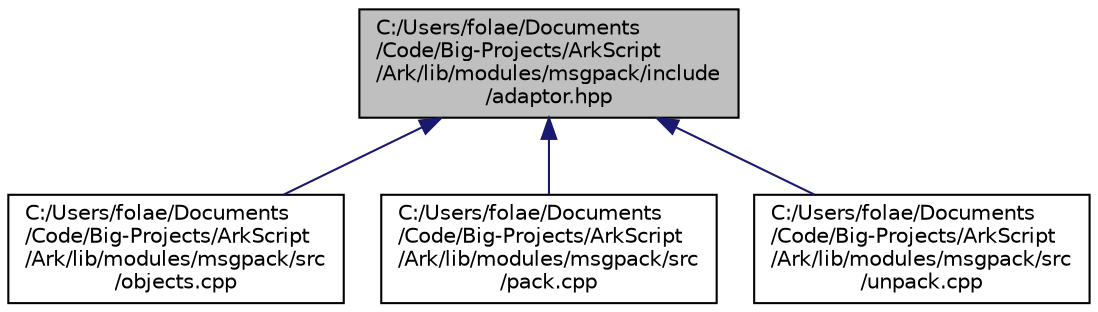 digraph "C:/Users/folae/Documents/Code/Big-Projects/ArkScript/Ark/lib/modules/msgpack/include/adaptor.hpp"
{
 // INTERACTIVE_SVG=YES
 // LATEX_PDF_SIZE
  edge [fontname="Helvetica",fontsize="10",labelfontname="Helvetica",labelfontsize="10"];
  node [fontname="Helvetica",fontsize="10",shape=record];
  Node1 [label="C:/Users/folae/Documents\l/Code/Big-Projects/ArkScript\l/Ark/lib/modules/msgpack/include\l/adaptor.hpp",height=0.2,width=0.4,color="black", fillcolor="grey75", style="filled", fontcolor="black",tooltip=" "];
  Node1 -> Node2 [dir="back",color="midnightblue",fontsize="10",style="solid",fontname="Helvetica"];
  Node2 [label="C:/Users/folae/Documents\l/Code/Big-Projects/ArkScript\l/Ark/lib/modules/msgpack/src\l/objects.cpp",height=0.2,width=0.4,color="black", fillcolor="white", style="filled",URL="$d5/dbd/objects_8cpp.html",tooltip=" "];
  Node1 -> Node3 [dir="back",color="midnightblue",fontsize="10",style="solid",fontname="Helvetica"];
  Node3 [label="C:/Users/folae/Documents\l/Code/Big-Projects/ArkScript\l/Ark/lib/modules/msgpack/src\l/pack.cpp",height=0.2,width=0.4,color="black", fillcolor="white", style="filled",URL="$d0/d5c/pack_8cpp.html",tooltip=" "];
  Node1 -> Node4 [dir="back",color="midnightblue",fontsize="10",style="solid",fontname="Helvetica"];
  Node4 [label="C:/Users/folae/Documents\l/Code/Big-Projects/ArkScript\l/Ark/lib/modules/msgpack/src\l/unpack.cpp",height=0.2,width=0.4,color="black", fillcolor="white", style="filled",URL="$de/dcf/unpack_8cpp.html",tooltip=" "];
}
